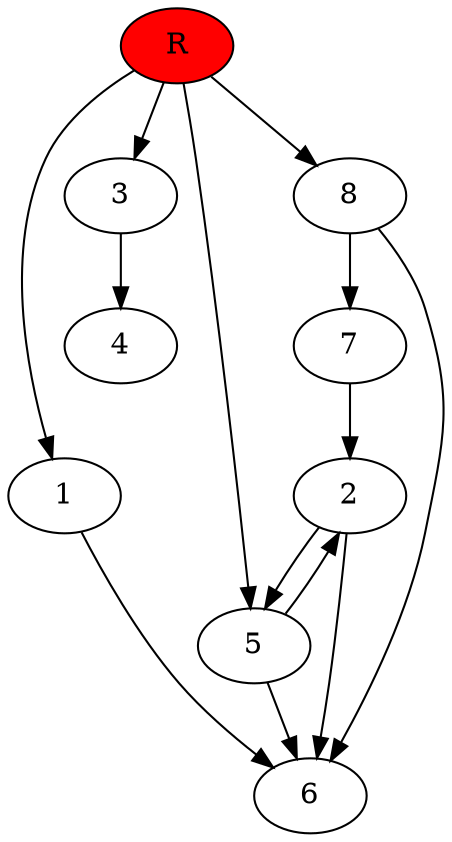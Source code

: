 digraph prb26735 {
	1
	2
	3
	4
	5
	6
	7
	8
	R [fillcolor="#ff0000" style=filled]
	1 -> 6
	2 -> 5
	2 -> 6
	3 -> 4
	5 -> 2
	5 -> 6
	7 -> 2
	8 -> 6
	8 -> 7
	R -> 1
	R -> 3
	R -> 5
	R -> 8
}
